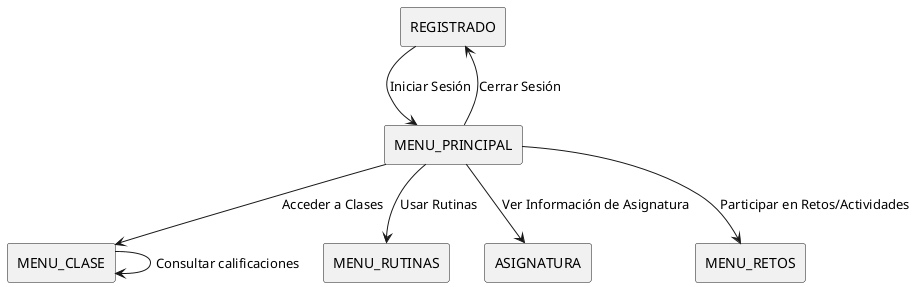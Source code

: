 @startuml AlumnosCasosDeUso
!define RECTANGLE(x) rectangle x

RECTANGLE(REGISTRADO)
RECTANGLE(MENU_PRINCIPAL)
RECTANGLE(MENU_CLASE)
RECTANGLE(MENU_RUTINAS)
RECTANGLE(ASIGNATURA)
RECTANGLE(MENU_RETOS)


REGISTRADO --> MENU_PRINCIPAL : Iniciar Sesión
MENU_PRINCIPAL --> REGISTRADO : Cerrar Sesión
MENU_PRINCIPAL --> ASIGNATURA : Ver Información de Asignatura
MENU_PRINCIPAL --> MENU_RUTINAS : Usar Rutinas
MENU_PRINCIPAL --> MENU_RETOS : Participar en Retos/Actividades

' Desde el Menú Principal se puede ir al Menú Clase
MENU_PRINCIPAL --> MENU_CLASE : Acceder a Clases
MENU_CLASE --> MENU_CLASE : Consultar calificaciones

@enduml
